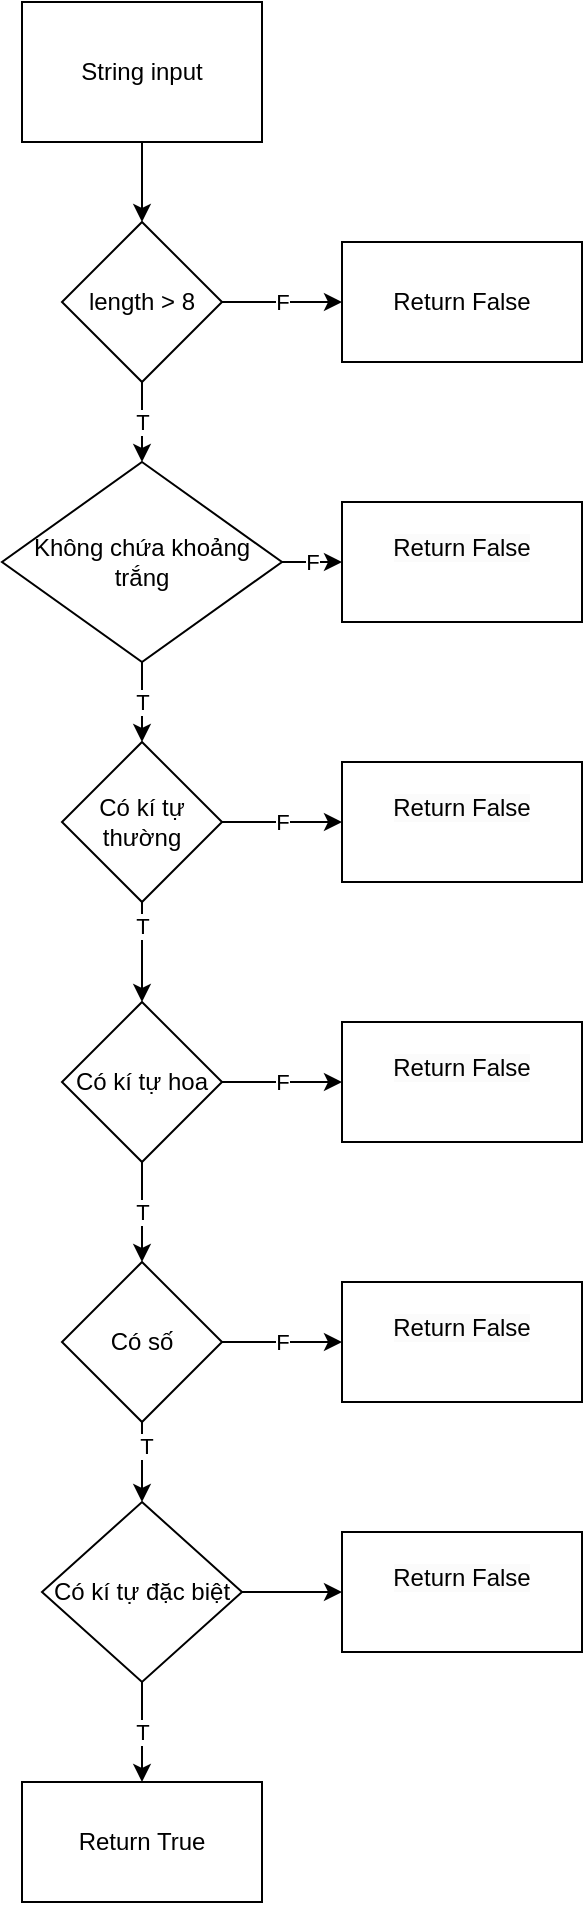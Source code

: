 <mxfile version="20.8.16" type="device"><diagram name="Page-1" id="EA8g7c6msg6TsQ-unOfs"><mxGraphModel dx="1091" dy="646" grid="1" gridSize="10" guides="1" tooltips="1" connect="1" arrows="1" fold="1" page="1" pageScale="1" pageWidth="850" pageHeight="1100" math="0" shadow="0"><root><mxCell id="0"/><mxCell id="1" parent="0"/><mxCell id="E9rfO_J2Shco80KUha1G-1" value="String input" style="rounded=0;whiteSpace=wrap;html=1;" vertex="1" parent="1"><mxGeometry x="280" y="20" width="120" height="70" as="geometry"/></mxCell><mxCell id="E9rfO_J2Shco80KUha1G-2" value="" style="endArrow=classic;html=1;rounded=0;exitX=0.5;exitY=1;exitDx=0;exitDy=0;" edge="1" parent="1" source="E9rfO_J2Shco80KUha1G-1"><mxGeometry width="50" height="50" relative="1" as="geometry"><mxPoint x="400" y="340" as="sourcePoint"/><mxPoint x="340" y="130" as="targetPoint"/></mxGeometry></mxCell><mxCell id="E9rfO_J2Shco80KUha1G-3" value="length &amp;gt; 8" style="rhombus;whiteSpace=wrap;html=1;" vertex="1" parent="1"><mxGeometry x="300" y="130" width="80" height="80" as="geometry"/></mxCell><mxCell id="E9rfO_J2Shco80KUha1G-4" value="F" style="endArrow=classic;html=1;rounded=0;exitX=1;exitY=0.5;exitDx=0;exitDy=0;" edge="1" parent="1" source="E9rfO_J2Shco80KUha1G-3"><mxGeometry width="50" height="50" relative="1" as="geometry"><mxPoint x="400" y="340" as="sourcePoint"/><mxPoint x="440" y="170" as="targetPoint"/></mxGeometry></mxCell><mxCell id="E9rfO_J2Shco80KUha1G-5" value="Return False" style="rounded=0;whiteSpace=wrap;html=1;" vertex="1" parent="1"><mxGeometry x="440" y="140" width="120" height="60" as="geometry"/></mxCell><mxCell id="E9rfO_J2Shco80KUha1G-6" value="T" style="endArrow=classic;html=1;rounded=0;exitX=0.5;exitY=1;exitDx=0;exitDy=0;entryX=0.5;entryY=0;entryDx=0;entryDy=0;" edge="1" parent="1" target="E9rfO_J2Shco80KUha1G-7"><mxGeometry width="50" height="50" relative="1" as="geometry"><mxPoint x="340" y="210" as="sourcePoint"/><mxPoint x="340" y="260" as="targetPoint"/></mxGeometry></mxCell><mxCell id="E9rfO_J2Shco80KUha1G-7" value="Không chứa khoảng trắng" style="rhombus;whiteSpace=wrap;html=1;" vertex="1" parent="1"><mxGeometry x="270" y="250" width="140" height="100" as="geometry"/></mxCell><mxCell id="E9rfO_J2Shco80KUha1G-8" value="F" style="endArrow=classic;html=1;rounded=0;exitX=1;exitY=0.5;exitDx=0;exitDy=0;" edge="1" parent="1" source="E9rfO_J2Shco80KUha1G-7"><mxGeometry width="50" height="50" relative="1" as="geometry"><mxPoint x="400" y="470" as="sourcePoint"/><mxPoint x="440" y="300" as="targetPoint"/></mxGeometry></mxCell><mxCell id="E9rfO_J2Shco80KUha1G-9" value="&#10;&lt;span style=&quot;color: rgb(0, 0, 0); font-family: Helvetica; font-size: 12px; font-style: normal; font-variant-ligatures: normal; font-variant-caps: normal; font-weight: 400; letter-spacing: normal; orphans: 2; text-align: center; text-indent: 0px; text-transform: none; widows: 2; word-spacing: 0px; -webkit-text-stroke-width: 0px; background-color: rgb(251, 251, 251); text-decoration-thickness: initial; text-decoration-style: initial; text-decoration-color: initial; float: none; display: inline !important;&quot;&gt;Return False&lt;/span&gt;&#10;&#10;" style="rounded=0;whiteSpace=wrap;html=1;" vertex="1" parent="1"><mxGeometry x="440" y="270" width="120" height="60" as="geometry"/></mxCell><mxCell id="E9rfO_J2Shco80KUha1G-10" value="T" style="endArrow=classic;html=1;rounded=0;" edge="1" parent="1"><mxGeometry width="50" height="50" relative="1" as="geometry"><mxPoint x="340" y="350" as="sourcePoint"/><mxPoint x="340" y="390" as="targetPoint"/></mxGeometry></mxCell><mxCell id="E9rfO_J2Shco80KUha1G-11" value="Có kí tự thường" style="rhombus;whiteSpace=wrap;html=1;" vertex="1" parent="1"><mxGeometry x="300" y="390" width="80" height="80" as="geometry"/></mxCell><mxCell id="E9rfO_J2Shco80KUha1G-12" value="F" style="endArrow=classic;html=1;rounded=0;exitX=1;exitY=0.5;exitDx=0;exitDy=0;" edge="1" parent="1" source="E9rfO_J2Shco80KUha1G-11"><mxGeometry width="50" height="50" relative="1" as="geometry"><mxPoint x="400" y="600" as="sourcePoint"/><mxPoint x="440" y="430" as="targetPoint"/></mxGeometry></mxCell><mxCell id="E9rfO_J2Shco80KUha1G-13" value="&#10;&lt;span style=&quot;color: rgb(0, 0, 0); font-family: Helvetica; font-size: 12px; font-style: normal; font-variant-ligatures: normal; font-variant-caps: normal; font-weight: 400; letter-spacing: normal; orphans: 2; text-align: center; text-indent: 0px; text-transform: none; widows: 2; word-spacing: 0px; -webkit-text-stroke-width: 0px; background-color: rgb(251, 251, 251); text-decoration-thickness: initial; text-decoration-style: initial; text-decoration-color: initial; float: none; display: inline !important;&quot;&gt;Return False&lt;/span&gt;&#10;&#10;" style="rounded=0;whiteSpace=wrap;html=1;" vertex="1" parent="1"><mxGeometry x="440" y="400" width="120" height="60" as="geometry"/></mxCell><mxCell id="E9rfO_J2Shco80KUha1G-14" value="" style="endArrow=classic;html=1;rounded=0;exitX=0.5;exitY=1;exitDx=0;exitDy=0;" edge="1" parent="1"><mxGeometry width="50" height="50" relative="1" as="geometry"><mxPoint x="340" y="470" as="sourcePoint"/><mxPoint x="340" y="520" as="targetPoint"/></mxGeometry></mxCell><mxCell id="E9rfO_J2Shco80KUha1G-27" value="T" style="edgeLabel;html=1;align=center;verticalAlign=middle;resizable=0;points=[];" vertex="1" connectable="0" parent="E9rfO_J2Shco80KUha1G-14"><mxGeometry x="-0.536" relative="1" as="geometry"><mxPoint as="offset"/></mxGeometry></mxCell><mxCell id="E9rfO_J2Shco80KUha1G-15" value="Có kí tự hoa" style="rhombus;whiteSpace=wrap;html=1;" vertex="1" parent="1"><mxGeometry x="300" y="520" width="80" height="80" as="geometry"/></mxCell><mxCell id="E9rfO_J2Shco80KUha1G-16" value="F" style="endArrow=classic;html=1;rounded=0;exitX=1;exitY=0.5;exitDx=0;exitDy=0;" edge="1" parent="1" source="E9rfO_J2Shco80KUha1G-15"><mxGeometry width="50" height="50" relative="1" as="geometry"><mxPoint x="400" y="730" as="sourcePoint"/><mxPoint x="440" y="560" as="targetPoint"/></mxGeometry></mxCell><mxCell id="E9rfO_J2Shco80KUha1G-17" value="&#10;&lt;span style=&quot;color: rgb(0, 0, 0); font-family: Helvetica; font-size: 12px; font-style: normal; font-variant-ligatures: normal; font-variant-caps: normal; font-weight: 400; letter-spacing: normal; orphans: 2; text-align: center; text-indent: 0px; text-transform: none; widows: 2; word-spacing: 0px; -webkit-text-stroke-width: 0px; background-color: rgb(251, 251, 251); text-decoration-thickness: initial; text-decoration-style: initial; text-decoration-color: initial; float: none; display: inline !important;&quot;&gt;Return False&lt;/span&gt;&#10;&#10;" style="rounded=0;whiteSpace=wrap;html=1;" vertex="1" parent="1"><mxGeometry x="440" y="530" width="120" height="60" as="geometry"/></mxCell><mxCell id="E9rfO_J2Shco80KUha1G-18" value="T" style="endArrow=classic;html=1;rounded=0;exitX=0.5;exitY=1;exitDx=0;exitDy=0;" edge="1" parent="1"><mxGeometry width="50" height="50" relative="1" as="geometry"><mxPoint x="340" y="600" as="sourcePoint"/><mxPoint x="340" y="650" as="targetPoint"/></mxGeometry></mxCell><mxCell id="E9rfO_J2Shco80KUha1G-19" value="Có số" style="rhombus;whiteSpace=wrap;html=1;" vertex="1" parent="1"><mxGeometry x="300" y="650" width="80" height="80" as="geometry"/></mxCell><mxCell id="E9rfO_J2Shco80KUha1G-20" value="F" style="endArrow=classic;html=1;rounded=0;exitX=1;exitY=0.5;exitDx=0;exitDy=0;" edge="1" parent="1" source="E9rfO_J2Shco80KUha1G-19"><mxGeometry width="50" height="50" relative="1" as="geometry"><mxPoint x="400" y="860" as="sourcePoint"/><mxPoint x="440" y="690" as="targetPoint"/></mxGeometry></mxCell><mxCell id="E9rfO_J2Shco80KUha1G-21" value="&#10;&lt;span style=&quot;color: rgb(0, 0, 0); font-family: Helvetica; font-size: 12px; font-style: normal; font-variant-ligatures: normal; font-variant-caps: normal; font-weight: 400; letter-spacing: normal; orphans: 2; text-align: center; text-indent: 0px; text-transform: none; widows: 2; word-spacing: 0px; -webkit-text-stroke-width: 0px; background-color: rgb(251, 251, 251); text-decoration-thickness: initial; text-decoration-style: initial; text-decoration-color: initial; float: none; display: inline !important;&quot;&gt;Return False&lt;/span&gt;&#10;&#10;" style="rounded=0;whiteSpace=wrap;html=1;" vertex="1" parent="1"><mxGeometry x="440" y="660" width="120" height="60" as="geometry"/></mxCell><mxCell id="E9rfO_J2Shco80KUha1G-22" value="" style="endArrow=classic;html=1;rounded=0;exitX=0.5;exitY=1;exitDx=0;exitDy=0;entryX=0.5;entryY=0;entryDx=0;entryDy=0;" edge="1" parent="1" target="E9rfO_J2Shco80KUha1G-23"><mxGeometry width="50" height="50" relative="1" as="geometry"><mxPoint x="340" y="730" as="sourcePoint"/><mxPoint x="340" y="780" as="targetPoint"/></mxGeometry></mxCell><mxCell id="E9rfO_J2Shco80KUha1G-26" value="T" style="edgeLabel;html=1;align=center;verticalAlign=middle;resizable=0;points=[];" vertex="1" connectable="0" parent="E9rfO_J2Shco80KUha1G-22"><mxGeometry x="-0.416" y="2" relative="1" as="geometry"><mxPoint as="offset"/></mxGeometry></mxCell><mxCell id="E9rfO_J2Shco80KUha1G-23" value="Có kí tự đặc biệt" style="rhombus;whiteSpace=wrap;html=1;" vertex="1" parent="1"><mxGeometry x="290" y="770" width="100" height="90" as="geometry"/></mxCell><mxCell id="E9rfO_J2Shco80KUha1G-25" value="&#10;&lt;span style=&quot;color: rgb(0, 0, 0); font-family: Helvetica; font-size: 12px; font-style: normal; font-variant-ligatures: normal; font-variant-caps: normal; font-weight: 400; letter-spacing: normal; orphans: 2; text-align: center; text-indent: 0px; text-transform: none; widows: 2; word-spacing: 0px; -webkit-text-stroke-width: 0px; background-color: rgb(251, 251, 251); text-decoration-thickness: initial; text-decoration-style: initial; text-decoration-color: initial; float: none; display: inline !important;&quot;&gt;Return False&lt;/span&gt;&#10;&#10;" style="rounded=0;whiteSpace=wrap;html=1;" vertex="1" parent="1"><mxGeometry x="440" y="785" width="120" height="60" as="geometry"/></mxCell><mxCell id="E9rfO_J2Shco80KUha1G-28" value="T" style="endArrow=classic;html=1;rounded=0;exitX=0.5;exitY=1;exitDx=0;exitDy=0;" edge="1" parent="1"><mxGeometry width="50" height="50" relative="1" as="geometry"><mxPoint x="340" y="860" as="sourcePoint"/><mxPoint x="340" y="910" as="targetPoint"/></mxGeometry></mxCell><mxCell id="E9rfO_J2Shco80KUha1G-34" value="Return True" style="rounded=0;whiteSpace=wrap;html=1;" vertex="1" parent="1"><mxGeometry x="280" y="910" width="120" height="60" as="geometry"/></mxCell><mxCell id="E9rfO_J2Shco80KUha1G-37" value="" style="endArrow=classic;html=1;rounded=0;exitX=1;exitY=0.5;exitDx=0;exitDy=0;entryX=0;entryY=0.5;entryDx=0;entryDy=0;" edge="1" parent="1" source="E9rfO_J2Shco80KUha1G-23" target="E9rfO_J2Shco80KUha1G-25"><mxGeometry width="50" height="50" relative="1" as="geometry"><mxPoint x="520" y="650" as="sourcePoint"/><mxPoint x="570" y="600" as="targetPoint"/></mxGeometry></mxCell></root></mxGraphModel></diagram></mxfile>